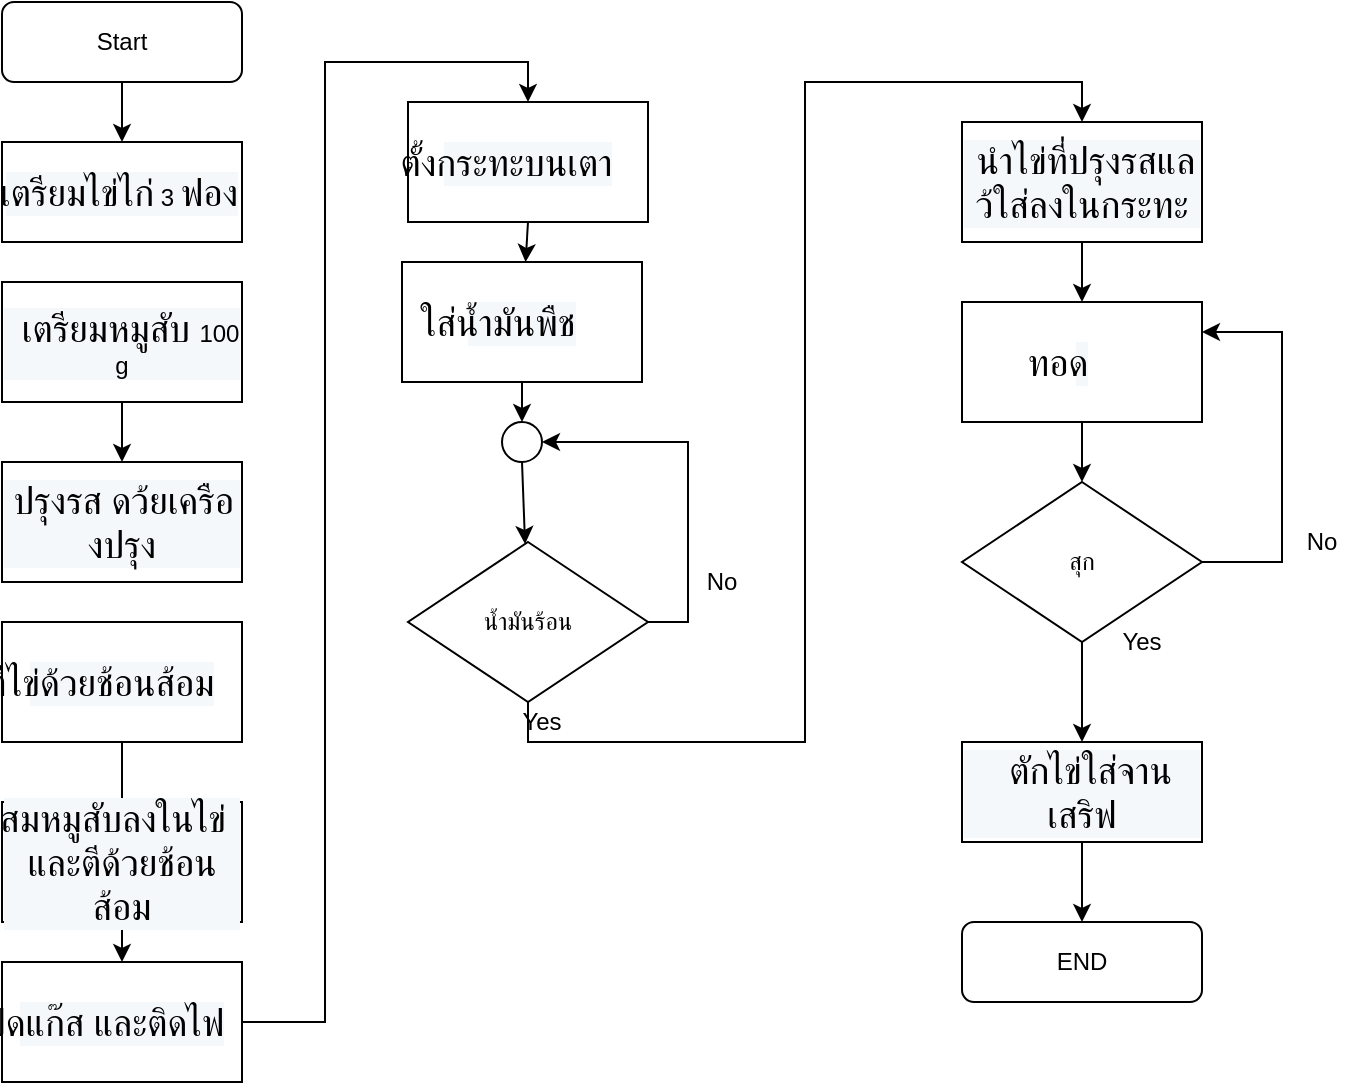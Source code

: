 <mxfile version="13.8.5" type="github">
  <diagram id="C5RBs43oDa-KdzZeNtuy" name="Page-1">
    <mxGraphModel dx="1157" dy="600" grid="1" gridSize="10" guides="1" tooltips="1" connect="1" arrows="1" fold="1" page="1" pageScale="1" pageWidth="827" pageHeight="1169" math="0" shadow="0">
      <root>
        <mxCell id="WIyWlLk6GJQsqaUBKTNV-0" />
        <mxCell id="WIyWlLk6GJQsqaUBKTNV-1" parent="WIyWlLk6GJQsqaUBKTNV-0" />
        <mxCell id="hEzj67ddl7mYfE-CUpkV-21" style="edgeStyle=orthogonalEdgeStyle;rounded=0;orthogonalLoop=1;jettySize=auto;html=1;exitX=0.5;exitY=1;exitDx=0;exitDy=0;entryX=0.5;entryY=0;entryDx=0;entryDy=0;" edge="1" parent="WIyWlLk6GJQsqaUBKTNV-1" source="WIyWlLk6GJQsqaUBKTNV-3" target="hEzj67ddl7mYfE-CUpkV-0">
          <mxGeometry relative="1" as="geometry" />
        </mxCell>
        <mxCell id="WIyWlLk6GJQsqaUBKTNV-3" value="Start" style="rounded=1;whiteSpace=wrap;html=1;fontSize=12;glass=0;strokeWidth=1;shadow=0;" parent="WIyWlLk6GJQsqaUBKTNV-1" vertex="1">
          <mxGeometry x="160" y="80" width="120" height="40" as="geometry" />
        </mxCell>
        <mxCell id="hEzj67ddl7mYfE-CUpkV-64" value="" style="edgeStyle=none;rounded=0;orthogonalLoop=1;jettySize=auto;html=1;exitX=0.5;exitY=1;exitDx=0;exitDy=0;" edge="1" parent="WIyWlLk6GJQsqaUBKTNV-1" source="hEzj67ddl7mYfE-CUpkV-2" target="hEzj67ddl7mYfE-CUpkV-3">
          <mxGeometry relative="1" as="geometry" />
        </mxCell>
        <mxCell id="hEzj67ddl7mYfE-CUpkV-0" value="&lt;p class=&quot;MsoListParagraph&quot; style=&quot;text-indent: -18.0pt ; line-height: normal ; background: #f4f8fa&quot;&gt;&lt;span style=&quot;font-stretch: normal ; font-size: 7pt ; line-height: normal ; font-family: &amp;#34;times new roman&amp;#34;&quot;&gt;&amp;nbsp; &amp;nbsp; &amp;nbsp; &amp;nbsp; &amp;nbsp;&lt;/span&gt;&lt;span lang=&quot;TH&quot; style=&quot;font-size: 14.0pt ; font-family: &amp;#34;cordia new&amp;#34; , &amp;#34;sans-serif&amp;#34;&quot;&gt;เตรียมไข่ไก่&lt;/span&gt;&lt;span lang=&quot;TH&quot;&gt; &lt;/span&gt;3 &lt;span lang=&quot;TH&quot; style=&quot;font-size: 14.0pt ; font-family: &amp;#34;cordia new&amp;#34; , &amp;#34;sans-serif&amp;#34;&quot;&gt;ฟอง&lt;/span&gt;&lt;/p&gt;" style="rounded=0;whiteSpace=wrap;html=1;" vertex="1" parent="WIyWlLk6GJQsqaUBKTNV-1">
          <mxGeometry x="160" y="150" width="120" height="50" as="geometry" />
        </mxCell>
        <mxCell id="hEzj67ddl7mYfE-CUpkV-2" value="&lt;p class=&quot;MsoListParagraph&quot; style=&quot;text-indent: -18.0pt ; line-height: normal ; background: #f4f8fa&quot;&gt;&lt;span lang=&quot;TH&quot; style=&quot;font-size: 14.0pt ; font-family: &amp;#34;cordia new&amp;#34; , &amp;#34;sans-serif&amp;#34;&quot;&gt;&amp;nbsp; &amp;nbsp; &amp;nbsp; &amp;nbsp;เตรียมหมูสับ &lt;/span&gt;100 g&lt;/p&gt;" style="rounded=0;whiteSpace=wrap;html=1;" vertex="1" parent="WIyWlLk6GJQsqaUBKTNV-1">
          <mxGeometry x="160" y="220" width="120" height="60" as="geometry" />
        </mxCell>
        <mxCell id="hEzj67ddl7mYfE-CUpkV-3" value="&lt;p class=&quot;MsoListParagraph&quot; style=&quot;text-indent: -18.0pt ; line-height: normal ; background: #f4f8fa&quot;&gt;&lt;span style=&quot;font-stretch: normal ; font-size: 7pt ; line-height: normal ; font-family: &amp;#34;times new roman&amp;#34;&quot;&gt;&amp;nbsp; &amp;nbsp; &amp;nbsp; &amp;nbsp; &amp;nbsp; &amp;nbsp;&lt;/span&gt;&lt;span lang=&quot;TH&quot; style=&quot;font-size: 14.0pt ; font-family: &amp;#34;cordia new&amp;#34; , &amp;#34;sans-serif&amp;#34;&quot;&gt;ปรุงรส ดว้ยเครืองปรุง&lt;/span&gt;&lt;/p&gt;" style="rounded=0;whiteSpace=wrap;html=1;" vertex="1" parent="WIyWlLk6GJQsqaUBKTNV-1">
          <mxGeometry x="160" y="310" width="120" height="60" as="geometry" />
        </mxCell>
        <mxCell id="hEzj67ddl7mYfE-CUpkV-24" value="" style="edgeStyle=orthogonalEdgeStyle;rounded=0;orthogonalLoop=1;jettySize=auto;html=1;" edge="1" parent="WIyWlLk6GJQsqaUBKTNV-1" source="hEzj67ddl7mYfE-CUpkV-6" target="hEzj67ddl7mYfE-CUpkV-11">
          <mxGeometry relative="1" as="geometry" />
        </mxCell>
        <mxCell id="hEzj67ddl7mYfE-CUpkV-6" value="&lt;p class=&quot;MsoListParagraph&quot; style=&quot;text-indent: -18.0pt ; line-height: normal ; background: #f4f8fa&quot;&gt;&lt;span style=&quot;font-stretch: normal ; font-size: 7pt ; line-height: normal ; font-family: &amp;#34;times new roman&amp;#34;&quot;&gt;&amp;nbsp;&lt;/span&gt;&lt;span lang=&quot;TH&quot; style=&quot;font-size: 14.0pt ; font-family: &amp;#34;cordia new&amp;#34; , &amp;#34;sans-serif&amp;#34;&quot;&gt;ตีไข่ด้วยช้อนส้อม&lt;/span&gt;&lt;/p&gt;" style="rounded=0;whiteSpace=wrap;html=1;" vertex="1" parent="WIyWlLk6GJQsqaUBKTNV-1">
          <mxGeometry x="160" y="390" width="120" height="60" as="geometry" />
        </mxCell>
        <mxCell id="hEzj67ddl7mYfE-CUpkV-9" value="&lt;p class=&quot;MsoListParagraph&quot; style=&quot;text-indent: -18.0pt ; line-height: normal ; background: #f4f8fa&quot;&gt;&lt;span style=&quot;font-stretch: normal ; font-size: 7pt ; line-height: normal ; font-family: &amp;#34;times new roman&amp;#34;&quot;&gt;&amp;nbsp;&amp;nbsp;&lt;/span&gt;&lt;span lang=&quot;TH&quot; style=&quot;font-size: 14.0pt ; font-family: &amp;#34;cordia new&amp;#34; , &amp;#34;sans-serif&amp;#34;&quot;&gt;ผสมหมูสับลงในไข่และตีด้วยช้อนส้อม&lt;/span&gt;&lt;/p&gt;" style="rounded=0;whiteSpace=wrap;html=1;" vertex="1" parent="WIyWlLk6GJQsqaUBKTNV-1">
          <mxGeometry x="160" y="480" width="120" height="60" as="geometry" />
        </mxCell>
        <mxCell id="hEzj67ddl7mYfE-CUpkV-52" style="edgeStyle=none;rounded=0;orthogonalLoop=1;jettySize=auto;html=1;exitX=0.5;exitY=1;exitDx=0;exitDy=0;" edge="1" parent="WIyWlLk6GJQsqaUBKTNV-1" source="hEzj67ddl7mYfE-CUpkV-10" target="hEzj67ddl7mYfE-CUpkV-12">
          <mxGeometry relative="1" as="geometry" />
        </mxCell>
        <mxCell id="hEzj67ddl7mYfE-CUpkV-10" value="&lt;p class=&quot;MsoListParagraph&quot; style=&quot;text-indent: -18.0pt ; line-height: normal ; background: #f4f8fa&quot;&gt;&lt;span style=&quot;font-stretch: normal ; font-size: 7pt ; line-height: normal ; font-family: &amp;#34;times new roman&amp;#34;&quot;&gt;&amp;nbsp;&lt;/span&gt;&lt;span lang=&quot;TH&quot; style=&quot;font-size: 14.0pt ; font-family: &amp;#34;cordia new&amp;#34; , &amp;#34;sans-serif&amp;#34;&quot;&gt;ตั้งกระทะบนเตา&lt;/span&gt;&lt;span lang=&quot;TH&quot;&gt; &lt;/span&gt;&lt;/p&gt;" style="rounded=0;whiteSpace=wrap;html=1;" vertex="1" parent="WIyWlLk6GJQsqaUBKTNV-1">
          <mxGeometry x="363" y="130" width="120" height="60" as="geometry" />
        </mxCell>
        <mxCell id="hEzj67ddl7mYfE-CUpkV-72" style="edgeStyle=orthogonalEdgeStyle;rounded=0;orthogonalLoop=1;jettySize=auto;html=1;entryX=0.5;entryY=0;entryDx=0;entryDy=0;" edge="1" parent="WIyWlLk6GJQsqaUBKTNV-1" source="hEzj67ddl7mYfE-CUpkV-11" target="hEzj67ddl7mYfE-CUpkV-10">
          <mxGeometry relative="1" as="geometry" />
        </mxCell>
        <mxCell id="hEzj67ddl7mYfE-CUpkV-11" value="&lt;p class=&quot;MsoListParagraph&quot; style=&quot;text-indent: -18.0pt ; line-height: normal ; background: #f4f8fa&quot;&gt;1&lt;span lang=&quot;TH&quot; style=&quot;font-size: 14.0pt ; font-family: &amp;#34;cordia new&amp;#34; , &amp;#34;sans-serif&amp;#34;&quot;&gt;ปิดแก๊ส และติดไฟ&lt;/span&gt;&lt;span lang=&quot;TH&quot;&gt; &lt;/span&gt;&lt;/p&gt;" style="rounded=0;whiteSpace=wrap;html=1;" vertex="1" parent="WIyWlLk6GJQsqaUBKTNV-1">
          <mxGeometry x="160" y="560" width="120" height="60" as="geometry" />
        </mxCell>
        <mxCell id="hEzj67ddl7mYfE-CUpkV-57" style="edgeStyle=none;rounded=0;orthogonalLoop=1;jettySize=auto;html=1;exitX=0.5;exitY=1;exitDx=0;exitDy=0;entryX=0.5;entryY=0;entryDx=0;entryDy=0;" edge="1" parent="WIyWlLk6GJQsqaUBKTNV-1" source="hEzj67ddl7mYfE-CUpkV-12" target="hEzj67ddl7mYfE-CUpkV-56">
          <mxGeometry relative="1" as="geometry" />
        </mxCell>
        <mxCell id="hEzj67ddl7mYfE-CUpkV-12" value="&lt;p class=&quot;MsoListParagraph&quot; style=&quot;text-indent: -18.0pt ; line-height: normal ; background: #f4f8fa&quot;&gt;&lt;span lang=&quot;TH&quot; style=&quot;font-size: 14.0pt ; font-family: &amp;#34;cordia new&amp;#34; , &amp;#34;sans-serif&amp;#34;&quot;&gt;ใส่น้ำมันพืช&lt;/span&gt;&lt;/p&gt;" style="rounded=0;whiteSpace=wrap;html=1;" vertex="1" parent="WIyWlLk6GJQsqaUBKTNV-1">
          <mxGeometry x="360" y="210" width="120" height="60" as="geometry" />
        </mxCell>
        <mxCell id="hEzj67ddl7mYfE-CUpkV-39" style="edgeStyle=none;rounded=0;orthogonalLoop=1;jettySize=auto;html=1;exitX=0.5;exitY=1;exitDx=0;exitDy=0;entryX=0.5;entryY=0;entryDx=0;entryDy=0;" edge="1" parent="WIyWlLk6GJQsqaUBKTNV-1" source="hEzj67ddl7mYfE-CUpkV-14" target="hEzj67ddl7mYfE-CUpkV-15">
          <mxGeometry relative="1" as="geometry" />
        </mxCell>
        <mxCell id="hEzj67ddl7mYfE-CUpkV-14" value="&lt;p class=&quot;MsoListParagraph&quot; style=&quot;text-indent: -18.0pt ; line-height: normal ; background: #f4f8fa&quot;&gt;&lt;span style=&quot;font-stretch: normal ; font-size: 7pt ; line-height: normal ; font-family: &amp;#34;times new roman&amp;#34;&quot;&gt;&amp;nbsp; &amp;nbsp; &amp;nbsp; &amp;nbsp; &amp;nbsp; &amp;nbsp;&amp;nbsp;&lt;/span&gt;&lt;span lang=&quot;TH&quot; style=&quot;font-size: 14.0pt ; font-family: &amp;#34;cordia new&amp;#34; , &amp;#34;sans-serif&amp;#34;&quot;&gt;นำไข่ที่ปรุงรสแลว้ใส่ลงในกระทะ&lt;/span&gt;&lt;/p&gt;" style="rounded=0;whiteSpace=wrap;html=1;" vertex="1" parent="WIyWlLk6GJQsqaUBKTNV-1">
          <mxGeometry x="640" y="140" width="120" height="60" as="geometry" />
        </mxCell>
        <mxCell id="hEzj67ddl7mYfE-CUpkV-41" style="edgeStyle=orthogonalEdgeStyle;rounded=0;orthogonalLoop=1;jettySize=auto;html=1;exitX=0.5;exitY=1;exitDx=0;exitDy=0;entryX=0.5;entryY=0;entryDx=0;entryDy=0;" edge="1" parent="WIyWlLk6GJQsqaUBKTNV-1" source="hEzj67ddl7mYfE-CUpkV-15" target="hEzj67ddl7mYfE-CUpkV-38">
          <mxGeometry relative="1" as="geometry" />
        </mxCell>
        <mxCell id="hEzj67ddl7mYfE-CUpkV-15" value="&lt;p class=&quot;MsoListParagraph&quot; style=&quot;text-indent: -18.0pt ; line-height: normal ; background: #f4f8fa&quot;&gt;&lt;span lang=&quot;TH&quot; style=&quot;font-size: 14.0pt ; font-family: &amp;#34;cordia new&amp;#34; , &amp;#34;sans-serif&amp;#34;&quot;&gt;ทอด&lt;/span&gt;&lt;/p&gt;" style="rounded=0;whiteSpace=wrap;html=1;" vertex="1" parent="WIyWlLk6GJQsqaUBKTNV-1">
          <mxGeometry x="640" y="230" width="120" height="60" as="geometry" />
        </mxCell>
        <mxCell id="hEzj67ddl7mYfE-CUpkV-49" value="" style="edgeStyle=none;rounded=0;orthogonalLoop=1;jettySize=auto;html=1;" edge="1" parent="WIyWlLk6GJQsqaUBKTNV-1" source="hEzj67ddl7mYfE-CUpkV-16" target="hEzj67ddl7mYfE-CUpkV-40">
          <mxGeometry relative="1" as="geometry" />
        </mxCell>
        <mxCell id="hEzj67ddl7mYfE-CUpkV-16" value="&lt;p class=&quot;MsoListParagraph&quot; style=&quot;text-indent: -18.0pt ; line-height: normal ; background: #f4f8fa&quot;&gt;&lt;span lang=&quot;TH&quot; style=&quot;font-size: 14.0pt ; font-family: &amp;#34;cordia new&amp;#34; , &amp;#34;sans-serif&amp;#34;&quot;&gt;&amp;nbsp; &amp;nbsp; &amp;nbsp; &amp;nbsp;ตักไข่ใส่จานเสริฟ&lt;/span&gt;&lt;/p&gt;" style="rounded=0;whiteSpace=wrap;html=1;" vertex="1" parent="WIyWlLk6GJQsqaUBKTNV-1">
          <mxGeometry x="640" y="450" width="120" height="50" as="geometry" />
        </mxCell>
        <mxCell id="hEzj67ddl7mYfE-CUpkV-61" style="edgeStyle=orthogonalEdgeStyle;rounded=0;orthogonalLoop=1;jettySize=auto;html=1;entryX=1;entryY=0.5;entryDx=0;entryDy=0;exitX=1;exitY=0.5;exitDx=0;exitDy=0;" edge="1" parent="WIyWlLk6GJQsqaUBKTNV-1" source="hEzj67ddl7mYfE-CUpkV-18" target="hEzj67ddl7mYfE-CUpkV-56">
          <mxGeometry relative="1" as="geometry" />
        </mxCell>
        <mxCell id="hEzj67ddl7mYfE-CUpkV-18" value="น้ำมันร้อน" style="rhombus;whiteSpace=wrap;html=1;" vertex="1" parent="WIyWlLk6GJQsqaUBKTNV-1">
          <mxGeometry x="363" y="350" width="120" height="80" as="geometry" />
        </mxCell>
        <mxCell id="hEzj67ddl7mYfE-CUpkV-33" value="No" style="text;html=1;strokeColor=none;fillColor=none;align=center;verticalAlign=middle;whiteSpace=wrap;rounded=0;" vertex="1" parent="WIyWlLk6GJQsqaUBKTNV-1">
          <mxGeometry x="500" y="365" width="40" height="10" as="geometry" />
        </mxCell>
        <mxCell id="hEzj67ddl7mYfE-CUpkV-36" style="edgeStyle=orthogonalEdgeStyle;rounded=0;orthogonalLoop=1;jettySize=auto;html=1;exitX=0.5;exitY=1;exitDx=0;exitDy=0;entryX=0.5;entryY=0;entryDx=0;entryDy=0;" edge="1" parent="WIyWlLk6GJQsqaUBKTNV-1" source="hEzj67ddl7mYfE-CUpkV-18" target="hEzj67ddl7mYfE-CUpkV-14">
          <mxGeometry relative="1" as="geometry" />
        </mxCell>
        <mxCell id="hEzj67ddl7mYfE-CUpkV-35" value="Yes" style="text;html=1;strokeColor=none;fillColor=none;align=center;verticalAlign=middle;whiteSpace=wrap;rounded=0;" vertex="1" parent="WIyWlLk6GJQsqaUBKTNV-1">
          <mxGeometry x="410" y="430" width="40" height="20" as="geometry" />
        </mxCell>
        <mxCell id="hEzj67ddl7mYfE-CUpkV-42" style="edgeStyle=orthogonalEdgeStyle;rounded=0;orthogonalLoop=1;jettySize=auto;html=1;entryX=1;entryY=0.25;entryDx=0;entryDy=0;exitX=1;exitY=0.5;exitDx=0;exitDy=0;" edge="1" parent="WIyWlLk6GJQsqaUBKTNV-1" source="hEzj67ddl7mYfE-CUpkV-38" target="hEzj67ddl7mYfE-CUpkV-15">
          <mxGeometry relative="1" as="geometry">
            <Array as="points">
              <mxPoint x="800" y="360" />
              <mxPoint x="800" y="245" />
            </Array>
          </mxGeometry>
        </mxCell>
        <mxCell id="hEzj67ddl7mYfE-CUpkV-47" value="" style="edgeStyle=none;rounded=0;orthogonalLoop=1;jettySize=auto;html=1;" edge="1" parent="WIyWlLk6GJQsqaUBKTNV-1" source="hEzj67ddl7mYfE-CUpkV-38" target="hEzj67ddl7mYfE-CUpkV-16">
          <mxGeometry relative="1" as="geometry" />
        </mxCell>
        <mxCell id="hEzj67ddl7mYfE-CUpkV-38" value="สุก" style="rhombus;whiteSpace=wrap;html=1;" vertex="1" parent="WIyWlLk6GJQsqaUBKTNV-1">
          <mxGeometry x="640" y="320" width="120" height="80" as="geometry" />
        </mxCell>
        <mxCell id="hEzj67ddl7mYfE-CUpkV-40" value="END" style="rounded=1;whiteSpace=wrap;html=1;fontSize=12;glass=0;strokeWidth=1;shadow=0;" vertex="1" parent="WIyWlLk6GJQsqaUBKTNV-1">
          <mxGeometry x="640" y="540" width="120" height="40" as="geometry" />
        </mxCell>
        <mxCell id="hEzj67ddl7mYfE-CUpkV-43" value="No" style="text;html=1;strokeColor=none;fillColor=none;align=center;verticalAlign=middle;whiteSpace=wrap;rounded=0;" vertex="1" parent="WIyWlLk6GJQsqaUBKTNV-1">
          <mxGeometry x="800" y="340" width="40" height="20" as="geometry" />
        </mxCell>
        <mxCell id="hEzj67ddl7mYfE-CUpkV-50" value="Yes" style="text;html=1;strokeColor=none;fillColor=none;align=center;verticalAlign=middle;whiteSpace=wrap;rounded=0;" vertex="1" parent="WIyWlLk6GJQsqaUBKTNV-1">
          <mxGeometry x="710" y="390" width="40" height="20" as="geometry" />
        </mxCell>
        <mxCell id="hEzj67ddl7mYfE-CUpkV-59" style="edgeStyle=none;rounded=0;orthogonalLoop=1;jettySize=auto;html=1;exitX=0.5;exitY=1;exitDx=0;exitDy=0;" edge="1" parent="WIyWlLk6GJQsqaUBKTNV-1" source="hEzj67ddl7mYfE-CUpkV-56" target="hEzj67ddl7mYfE-CUpkV-18">
          <mxGeometry relative="1" as="geometry" />
        </mxCell>
        <mxCell id="hEzj67ddl7mYfE-CUpkV-56" value="" style="ellipse;whiteSpace=wrap;html=1;aspect=fixed;" vertex="1" parent="WIyWlLk6GJQsqaUBKTNV-1">
          <mxGeometry x="410" y="290" width="20" height="20" as="geometry" />
        </mxCell>
        <mxCell id="hEzj67ddl7mYfE-CUpkV-67" style="edgeStyle=none;rounded=0;orthogonalLoop=1;jettySize=auto;html=1;entryX=0.5;entryY=0;entryDx=0;entryDy=0;" edge="1" parent="WIyWlLk6GJQsqaUBKTNV-1" source="hEzj67ddl7mYfE-CUpkV-2" target="hEzj67ddl7mYfE-CUpkV-2">
          <mxGeometry relative="1" as="geometry" />
        </mxCell>
      </root>
    </mxGraphModel>
  </diagram>
</mxfile>
